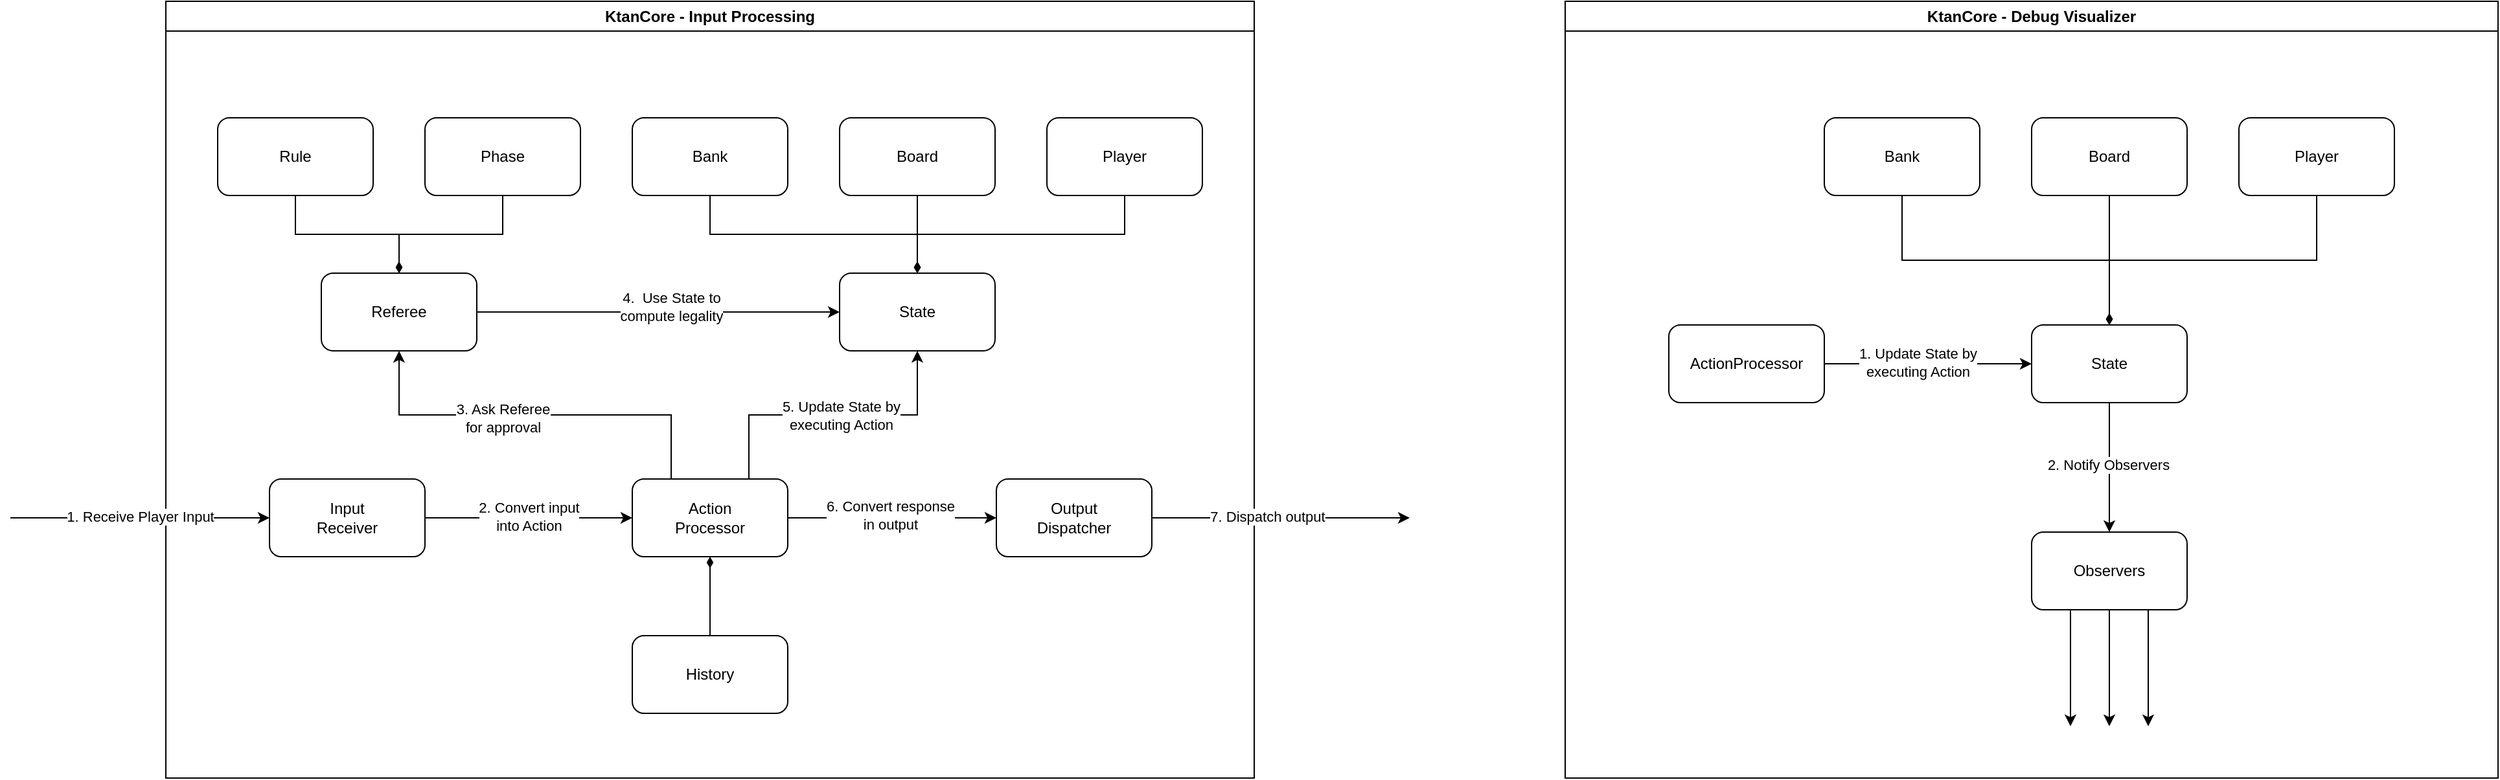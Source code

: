 <mxfile version="21.1.5" type="github">
  <diagram name="Page-1" id="Vh-n1mpozdaoVMIg3piO">
    <mxGraphModel dx="2954" dy="1147" grid="1" gridSize="10" guides="1" tooltips="1" connect="1" arrows="1" fold="1" page="1" pageScale="1" pageWidth="827" pageHeight="1169" math="0" shadow="0">
      <root>
        <mxCell id="0" />
        <mxCell id="1" parent="0" />
        <mxCell id="nXsyjIeLCM_Uxs_FwuAm-3" value="&lt;div&gt;KtanCore - Input Processing&lt;/div&gt;" style="swimlane;whiteSpace=wrap;html=1;" parent="1" vertex="1">
          <mxGeometry x="480" y="160" width="840" height="600" as="geometry" />
        </mxCell>
        <mxCell id="nXsyjIeLCM_Uxs_FwuAm-21" value="Rule" style="rounded=1;whiteSpace=wrap;html=1;" parent="nXsyjIeLCM_Uxs_FwuAm-3" vertex="1">
          <mxGeometry x="40" y="90" width="120" height="60" as="geometry" />
        </mxCell>
        <mxCell id="nXsyjIeLCM_Uxs_FwuAm-35" style="edgeStyle=orthogonalEdgeStyle;rounded=0;orthogonalLoop=1;jettySize=auto;html=1;exitX=0.5;exitY=1;exitDx=0;exitDy=0;endArrow=diamondThin;endFill=1;" parent="nXsyjIeLCM_Uxs_FwuAm-3" source="nXsyjIeLCM_Uxs_FwuAm-22" target="nXsyjIeLCM_Uxs_FwuAm-23" edge="1">
          <mxGeometry relative="1" as="geometry" />
        </mxCell>
        <mxCell id="nXsyjIeLCM_Uxs_FwuAm-22" value="Phase" style="rounded=1;whiteSpace=wrap;html=1;" parent="nXsyjIeLCM_Uxs_FwuAm-3" vertex="1">
          <mxGeometry x="200" y="90" width="120" height="60" as="geometry" />
        </mxCell>
        <mxCell id="nXsyjIeLCM_Uxs_FwuAm-34" style="edgeStyle=orthogonalEdgeStyle;rounded=0;orthogonalLoop=1;jettySize=auto;html=1;exitX=0.5;exitY=0;exitDx=0;exitDy=0;endArrow=none;endFill=0;startArrow=diamondThin;startFill=1;" parent="nXsyjIeLCM_Uxs_FwuAm-3" source="nXsyjIeLCM_Uxs_FwuAm-23" target="nXsyjIeLCM_Uxs_FwuAm-21" edge="1">
          <mxGeometry relative="1" as="geometry" />
        </mxCell>
        <mxCell id="nXsyjIeLCM_Uxs_FwuAm-46" style="edgeStyle=orthogonalEdgeStyle;rounded=0;orthogonalLoop=1;jettySize=auto;html=1;exitX=1;exitY=0.5;exitDx=0;exitDy=0;" parent="nXsyjIeLCM_Uxs_FwuAm-3" source="nXsyjIeLCM_Uxs_FwuAm-23" target="nXsyjIeLCM_Uxs_FwuAm-25" edge="1">
          <mxGeometry relative="1" as="geometry" />
        </mxCell>
        <mxCell id="nXsyjIeLCM_Uxs_FwuAm-57" value="&lt;div&gt;4.&amp;nbsp; Use State to&lt;/div&gt;&lt;div&gt;compute legality&lt;br&gt;&lt;/div&gt;" style="edgeLabel;html=1;align=center;verticalAlign=middle;resizable=0;points=[];" parent="nXsyjIeLCM_Uxs_FwuAm-46" vertex="1" connectable="0">
          <mxGeometry x="0.071" y="4" relative="1" as="geometry">
            <mxPoint as="offset" />
          </mxGeometry>
        </mxCell>
        <mxCell id="nXsyjIeLCM_Uxs_FwuAm-23" value="Referee" style="rounded=1;whiteSpace=wrap;html=1;" parent="nXsyjIeLCM_Uxs_FwuAm-3" vertex="1">
          <mxGeometry x="120" y="210" width="120" height="60" as="geometry" />
        </mxCell>
        <mxCell id="nXsyjIeLCM_Uxs_FwuAm-54" style="edgeStyle=orthogonalEdgeStyle;rounded=0;orthogonalLoop=1;jettySize=auto;html=1;exitX=0.25;exitY=0;exitDx=0;exitDy=0;" parent="nXsyjIeLCM_Uxs_FwuAm-3" source="nXsyjIeLCM_Uxs_FwuAm-24" target="nXsyjIeLCM_Uxs_FwuAm-23" edge="1">
          <mxGeometry relative="1" as="geometry" />
        </mxCell>
        <mxCell id="nXsyjIeLCM_Uxs_FwuAm-56" value="&lt;div&gt;3. Ask Referee &lt;br&gt;&lt;/div&gt;&lt;div&gt;for approval&lt;br&gt;&lt;/div&gt;" style="edgeLabel;html=1;align=center;verticalAlign=middle;resizable=0;points=[];" parent="nXsyjIeLCM_Uxs_FwuAm-54" vertex="1" connectable="0">
          <mxGeometry x="0.162" y="2" relative="1" as="geometry">
            <mxPoint as="offset" />
          </mxGeometry>
        </mxCell>
        <mxCell id="nXsyjIeLCM_Uxs_FwuAm-55" style="edgeStyle=orthogonalEdgeStyle;rounded=0;orthogonalLoop=1;jettySize=auto;html=1;exitX=0.75;exitY=0;exitDx=0;exitDy=0;" parent="nXsyjIeLCM_Uxs_FwuAm-3" source="nXsyjIeLCM_Uxs_FwuAm-24" target="nXsyjIeLCM_Uxs_FwuAm-25" edge="1">
          <mxGeometry relative="1" as="geometry" />
        </mxCell>
        <mxCell id="nXsyjIeLCM_Uxs_FwuAm-58" value="&lt;div&gt;5. Update State by&lt;/div&gt;&lt;div&gt;executing Action&lt;br&gt;&lt;/div&gt;" style="edgeLabel;html=1;align=center;verticalAlign=middle;resizable=0;points=[];" parent="nXsyjIeLCM_Uxs_FwuAm-55" vertex="1" connectable="0">
          <mxGeometry x="0.087" y="1" relative="1" as="geometry">
            <mxPoint x="-4" y="1" as="offset" />
          </mxGeometry>
        </mxCell>
        <mxCell id="bePYKeSDvm0sEeDujqhP-2" style="edgeStyle=orthogonalEdgeStyle;rounded=0;orthogonalLoop=1;jettySize=auto;html=1;exitX=0.5;exitY=1;exitDx=0;exitDy=0;entryX=0.5;entryY=0;entryDx=0;entryDy=0;startArrow=diamondThin;startFill=1;endArrow=none;endFill=0;" edge="1" parent="nXsyjIeLCM_Uxs_FwuAm-3" source="nXsyjIeLCM_Uxs_FwuAm-24" target="bePYKeSDvm0sEeDujqhP-1">
          <mxGeometry relative="1" as="geometry" />
        </mxCell>
        <mxCell id="nXsyjIeLCM_Uxs_FwuAm-24" value="&lt;div&gt;Action&lt;/div&gt;&lt;div&gt;Processor&lt;/div&gt;" style="rounded=1;whiteSpace=wrap;html=1;" parent="nXsyjIeLCM_Uxs_FwuAm-3" vertex="1">
          <mxGeometry x="360" y="369" width="120" height="60" as="geometry" />
        </mxCell>
        <mxCell id="nXsyjIeLCM_Uxs_FwuAm-50" style="edgeStyle=orthogonalEdgeStyle;rounded=0;orthogonalLoop=1;jettySize=auto;html=1;exitX=1;exitY=0.5;exitDx=0;exitDy=0;" parent="nXsyjIeLCM_Uxs_FwuAm-3" source="nXsyjIeLCM_Uxs_FwuAm-28" edge="1">
          <mxGeometry relative="1" as="geometry">
            <mxPoint x="960" y="399" as="targetPoint" />
          </mxGeometry>
        </mxCell>
        <mxCell id="nXsyjIeLCM_Uxs_FwuAm-60" value="7. Dispatch output" style="edgeLabel;html=1;align=center;verticalAlign=middle;resizable=0;points=[];" parent="nXsyjIeLCM_Uxs_FwuAm-50" vertex="1" connectable="0">
          <mxGeometry x="0.126" y="-2" relative="1" as="geometry">
            <mxPoint x="-23" y="-4" as="offset" />
          </mxGeometry>
        </mxCell>
        <mxCell id="nXsyjIeLCM_Uxs_FwuAm-28" value="&lt;div&gt;Output&lt;/div&gt;&lt;div&gt;Dispatcher&lt;br&gt;&lt;/div&gt;" style="rounded=1;whiteSpace=wrap;html=1;" parent="nXsyjIeLCM_Uxs_FwuAm-3" vertex="1">
          <mxGeometry x="641" y="369" width="120" height="60" as="geometry" />
        </mxCell>
        <mxCell id="nXsyjIeLCM_Uxs_FwuAm-39" style="edgeStyle=orthogonalEdgeStyle;rounded=0;orthogonalLoop=1;jettySize=auto;html=1;exitX=1;exitY=0.5;exitDx=0;exitDy=0;" parent="nXsyjIeLCM_Uxs_FwuAm-3" source="nXsyjIeLCM_Uxs_FwuAm-24" target="nXsyjIeLCM_Uxs_FwuAm-28" edge="1">
          <mxGeometry relative="1" as="geometry" />
        </mxCell>
        <mxCell id="nXsyjIeLCM_Uxs_FwuAm-59" value="&lt;div&gt;6. Convert response&lt;/div&gt;&lt;div&gt;in output&lt;br&gt;&lt;/div&gt;" style="edgeLabel;html=1;align=center;verticalAlign=middle;resizable=0;points=[];" parent="nXsyjIeLCM_Uxs_FwuAm-39" vertex="1" connectable="0">
          <mxGeometry x="-0.18" y="3" relative="1" as="geometry">
            <mxPoint x="13" y="1" as="offset" />
          </mxGeometry>
        </mxCell>
        <mxCell id="nXsyjIeLCM_Uxs_FwuAm-37" style="edgeStyle=orthogonalEdgeStyle;rounded=0;orthogonalLoop=1;jettySize=auto;html=1;exitX=1;exitY=0.5;exitDx=0;exitDy=0;" parent="nXsyjIeLCM_Uxs_FwuAm-3" source="nXsyjIeLCM_Uxs_FwuAm-29" target="nXsyjIeLCM_Uxs_FwuAm-24" edge="1">
          <mxGeometry relative="1" as="geometry" />
        </mxCell>
        <mxCell id="nXsyjIeLCM_Uxs_FwuAm-52" value="&lt;div&gt;2. Convert input &lt;br&gt;&lt;/div&gt;&lt;div&gt;into Action&lt;/div&gt;" style="edgeLabel;html=1;align=center;verticalAlign=middle;resizable=0;points=[];" parent="nXsyjIeLCM_Uxs_FwuAm-37" vertex="1" connectable="0">
          <mxGeometry x="-0.263" y="3" relative="1" as="geometry">
            <mxPoint x="21" y="2" as="offset" />
          </mxGeometry>
        </mxCell>
        <mxCell id="nXsyjIeLCM_Uxs_FwuAm-38" style="edgeStyle=orthogonalEdgeStyle;rounded=0;orthogonalLoop=1;jettySize=auto;html=1;exitX=0;exitY=0.5;exitDx=0;exitDy=0;endArrow=none;endFill=0;startArrow=classic;startFill=1;" parent="nXsyjIeLCM_Uxs_FwuAm-3" source="nXsyjIeLCM_Uxs_FwuAm-29" edge="1">
          <mxGeometry relative="1" as="geometry">
            <mxPoint x="-120" y="399" as="targetPoint" />
          </mxGeometry>
        </mxCell>
        <mxCell id="nXsyjIeLCM_Uxs_FwuAm-51" value="1. Receive Player Input" style="edgeLabel;html=1;align=center;verticalAlign=middle;resizable=0;points=[];" parent="nXsyjIeLCM_Uxs_FwuAm-38" vertex="1" connectable="0">
          <mxGeometry x="0.22" y="-2" relative="1" as="geometry">
            <mxPoint x="22" as="offset" />
          </mxGeometry>
        </mxCell>
        <mxCell id="nXsyjIeLCM_Uxs_FwuAm-29" value="&lt;div&gt;Input&lt;/div&gt;&lt;div&gt;Receiver&lt;/div&gt;" style="rounded=1;whiteSpace=wrap;html=1;" parent="nXsyjIeLCM_Uxs_FwuAm-3" vertex="1">
          <mxGeometry x="80" y="369" width="120" height="60" as="geometry" />
        </mxCell>
        <mxCell id="nXsyjIeLCM_Uxs_FwuAm-25" value="State" style="rounded=1;whiteSpace=wrap;html=1;" parent="nXsyjIeLCM_Uxs_FwuAm-3" vertex="1">
          <mxGeometry x="520" y="210" width="120" height="60" as="geometry" />
        </mxCell>
        <mxCell id="nXsyjIeLCM_Uxs_FwuAm-43" style="edgeStyle=orthogonalEdgeStyle;rounded=0;orthogonalLoop=1;jettySize=auto;html=1;exitX=0.5;exitY=1;exitDx=0;exitDy=0;endArrow=diamondThin;endFill=1;" parent="nXsyjIeLCM_Uxs_FwuAm-3" source="nXsyjIeLCM_Uxs_FwuAm-26" target="nXsyjIeLCM_Uxs_FwuAm-25" edge="1">
          <mxGeometry relative="1" as="geometry" />
        </mxCell>
        <mxCell id="nXsyjIeLCM_Uxs_FwuAm-26" value="Board" style="rounded=1;whiteSpace=wrap;html=1;" parent="nXsyjIeLCM_Uxs_FwuAm-3" vertex="1">
          <mxGeometry x="520" y="90" width="120" height="60" as="geometry" />
        </mxCell>
        <mxCell id="nXsyjIeLCM_Uxs_FwuAm-44" style="edgeStyle=orthogonalEdgeStyle;rounded=0;orthogonalLoop=1;jettySize=auto;html=1;exitX=0.5;exitY=1;exitDx=0;exitDy=0;endArrow=diamondThin;endFill=1;" parent="nXsyjIeLCM_Uxs_FwuAm-3" source="nXsyjIeLCM_Uxs_FwuAm-27" target="nXsyjIeLCM_Uxs_FwuAm-25" edge="1">
          <mxGeometry relative="1" as="geometry" />
        </mxCell>
        <mxCell id="nXsyjIeLCM_Uxs_FwuAm-27" value="Player" style="rounded=1;whiteSpace=wrap;html=1;" parent="nXsyjIeLCM_Uxs_FwuAm-3" vertex="1">
          <mxGeometry x="680" y="90" width="120" height="60" as="geometry" />
        </mxCell>
        <mxCell id="nXsyjIeLCM_Uxs_FwuAm-42" style="edgeStyle=orthogonalEdgeStyle;rounded=0;orthogonalLoop=1;jettySize=auto;html=1;exitX=0.5;exitY=1;exitDx=0;exitDy=0;endArrow=diamondThin;endFill=1;" parent="nXsyjIeLCM_Uxs_FwuAm-3" source="nXsyjIeLCM_Uxs_FwuAm-12" target="nXsyjIeLCM_Uxs_FwuAm-25" edge="1">
          <mxGeometry relative="1" as="geometry" />
        </mxCell>
        <mxCell id="nXsyjIeLCM_Uxs_FwuAm-12" value="Bank" style="rounded=1;whiteSpace=wrap;html=1;" parent="nXsyjIeLCM_Uxs_FwuAm-3" vertex="1">
          <mxGeometry x="360" y="90" width="120" height="60" as="geometry" />
        </mxCell>
        <mxCell id="bePYKeSDvm0sEeDujqhP-1" value="History" style="rounded=1;whiteSpace=wrap;html=1;" vertex="1" parent="nXsyjIeLCM_Uxs_FwuAm-3">
          <mxGeometry x="360" y="490" width="120" height="60" as="geometry" />
        </mxCell>
        <mxCell id="bePYKeSDvm0sEeDujqhP-3" value="&lt;div&gt;KtanCore - Debug Visualizer&lt;br&gt;&lt;/div&gt;" style="swimlane;whiteSpace=wrap;html=1;" vertex="1" parent="1">
          <mxGeometry x="1560" y="160" width="720" height="600" as="geometry" />
        </mxCell>
        <mxCell id="bePYKeSDvm0sEeDujqhP-42" style="edgeStyle=orthogonalEdgeStyle;rounded=0;orthogonalLoop=1;jettySize=auto;html=1;exitX=0.5;exitY=1;exitDx=0;exitDy=0;" edge="1" parent="bePYKeSDvm0sEeDujqhP-3" source="bePYKeSDvm0sEeDujqhP-27" target="bePYKeSDvm0sEeDujqhP-37">
          <mxGeometry relative="1" as="geometry" />
        </mxCell>
        <mxCell id="bePYKeSDvm0sEeDujqhP-46" value="2. Notify Observers" style="edgeLabel;html=1;align=center;verticalAlign=middle;resizable=0;points=[];" vertex="1" connectable="0" parent="bePYKeSDvm0sEeDujqhP-42">
          <mxGeometry x="-0.3" y="2" relative="1" as="geometry">
            <mxPoint x="-3" y="13" as="offset" />
          </mxGeometry>
        </mxCell>
        <mxCell id="bePYKeSDvm0sEeDujqhP-27" value="State" style="rounded=1;whiteSpace=wrap;html=1;" vertex="1" parent="bePYKeSDvm0sEeDujqhP-3">
          <mxGeometry x="360" y="250" width="120" height="60" as="geometry" />
        </mxCell>
        <mxCell id="bePYKeSDvm0sEeDujqhP-28" style="edgeStyle=orthogonalEdgeStyle;rounded=0;orthogonalLoop=1;jettySize=auto;html=1;exitX=0.5;exitY=1;exitDx=0;exitDy=0;endArrow=diamondThin;endFill=1;" edge="1" parent="bePYKeSDvm0sEeDujqhP-3" source="bePYKeSDvm0sEeDujqhP-29" target="bePYKeSDvm0sEeDujqhP-27">
          <mxGeometry relative="1" as="geometry" />
        </mxCell>
        <mxCell id="bePYKeSDvm0sEeDujqhP-29" value="Board" style="rounded=1;whiteSpace=wrap;html=1;" vertex="1" parent="bePYKeSDvm0sEeDujqhP-3">
          <mxGeometry x="360" y="90" width="120" height="60" as="geometry" />
        </mxCell>
        <mxCell id="bePYKeSDvm0sEeDujqhP-30" style="edgeStyle=orthogonalEdgeStyle;rounded=0;orthogonalLoop=1;jettySize=auto;html=1;exitX=0.5;exitY=1;exitDx=0;exitDy=0;endArrow=diamondThin;endFill=1;" edge="1" parent="bePYKeSDvm0sEeDujqhP-3" source="bePYKeSDvm0sEeDujqhP-31" target="bePYKeSDvm0sEeDujqhP-27">
          <mxGeometry relative="1" as="geometry" />
        </mxCell>
        <mxCell id="bePYKeSDvm0sEeDujqhP-31" value="Player" style="rounded=1;whiteSpace=wrap;html=1;" vertex="1" parent="bePYKeSDvm0sEeDujqhP-3">
          <mxGeometry x="520" y="90" width="120" height="60" as="geometry" />
        </mxCell>
        <mxCell id="bePYKeSDvm0sEeDujqhP-32" style="edgeStyle=orthogonalEdgeStyle;rounded=0;orthogonalLoop=1;jettySize=auto;html=1;exitX=0.5;exitY=1;exitDx=0;exitDy=0;endArrow=diamondThin;endFill=1;" edge="1" parent="bePYKeSDvm0sEeDujqhP-3" source="bePYKeSDvm0sEeDujqhP-33" target="bePYKeSDvm0sEeDujqhP-27">
          <mxGeometry relative="1" as="geometry" />
        </mxCell>
        <mxCell id="bePYKeSDvm0sEeDujqhP-33" value="Bank" style="rounded=1;whiteSpace=wrap;html=1;" vertex="1" parent="bePYKeSDvm0sEeDujqhP-3">
          <mxGeometry x="200" y="90" width="120" height="60" as="geometry" />
        </mxCell>
        <mxCell id="bePYKeSDvm0sEeDujqhP-39" style="edgeStyle=orthogonalEdgeStyle;rounded=0;orthogonalLoop=1;jettySize=auto;html=1;exitX=0.25;exitY=1;exitDx=0;exitDy=0;" edge="1" parent="bePYKeSDvm0sEeDujqhP-3" source="bePYKeSDvm0sEeDujqhP-37">
          <mxGeometry relative="1" as="geometry">
            <mxPoint x="390" y="560" as="targetPoint" />
          </mxGeometry>
        </mxCell>
        <mxCell id="bePYKeSDvm0sEeDujqhP-40" style="edgeStyle=orthogonalEdgeStyle;rounded=0;orthogonalLoop=1;jettySize=auto;html=1;exitX=0.5;exitY=1;exitDx=0;exitDy=0;" edge="1" parent="bePYKeSDvm0sEeDujqhP-3" source="bePYKeSDvm0sEeDujqhP-37">
          <mxGeometry relative="1" as="geometry">
            <mxPoint x="420" y="560" as="targetPoint" />
          </mxGeometry>
        </mxCell>
        <mxCell id="bePYKeSDvm0sEeDujqhP-41" style="edgeStyle=orthogonalEdgeStyle;rounded=0;orthogonalLoop=1;jettySize=auto;html=1;exitX=0.75;exitY=1;exitDx=0;exitDy=0;" edge="1" parent="bePYKeSDvm0sEeDujqhP-3" source="bePYKeSDvm0sEeDujqhP-37">
          <mxGeometry relative="1" as="geometry">
            <mxPoint x="450" y="560" as="targetPoint" />
          </mxGeometry>
        </mxCell>
        <mxCell id="bePYKeSDvm0sEeDujqhP-37" value="Observers" style="rounded=1;whiteSpace=wrap;html=1;" vertex="1" parent="bePYKeSDvm0sEeDujqhP-3">
          <mxGeometry x="360" y="410" width="120" height="60" as="geometry" />
        </mxCell>
        <mxCell id="bePYKeSDvm0sEeDujqhP-44" style="edgeStyle=orthogonalEdgeStyle;rounded=0;orthogonalLoop=1;jettySize=auto;html=1;exitX=1;exitY=0.5;exitDx=0;exitDy=0;" edge="1" parent="bePYKeSDvm0sEeDujqhP-3" source="bePYKeSDvm0sEeDujqhP-43" target="bePYKeSDvm0sEeDujqhP-27">
          <mxGeometry relative="1" as="geometry" />
        </mxCell>
        <mxCell id="bePYKeSDvm0sEeDujqhP-45" value="&lt;div&gt;1. Update State by&lt;/div&gt;&lt;div&gt;executing Action&lt;br&gt;&lt;/div&gt;" style="edgeLabel;html=1;align=center;verticalAlign=middle;resizable=0;points=[];" vertex="1" connectable="0" parent="bePYKeSDvm0sEeDujqhP-44">
          <mxGeometry x="-0.267" y="-1" relative="1" as="geometry">
            <mxPoint x="13" y="-2" as="offset" />
          </mxGeometry>
        </mxCell>
        <mxCell id="bePYKeSDvm0sEeDujqhP-43" value="ActionProcessor" style="rounded=1;whiteSpace=wrap;html=1;" vertex="1" parent="bePYKeSDvm0sEeDujqhP-3">
          <mxGeometry x="80" y="250" width="120" height="60" as="geometry" />
        </mxCell>
      </root>
    </mxGraphModel>
  </diagram>
</mxfile>
